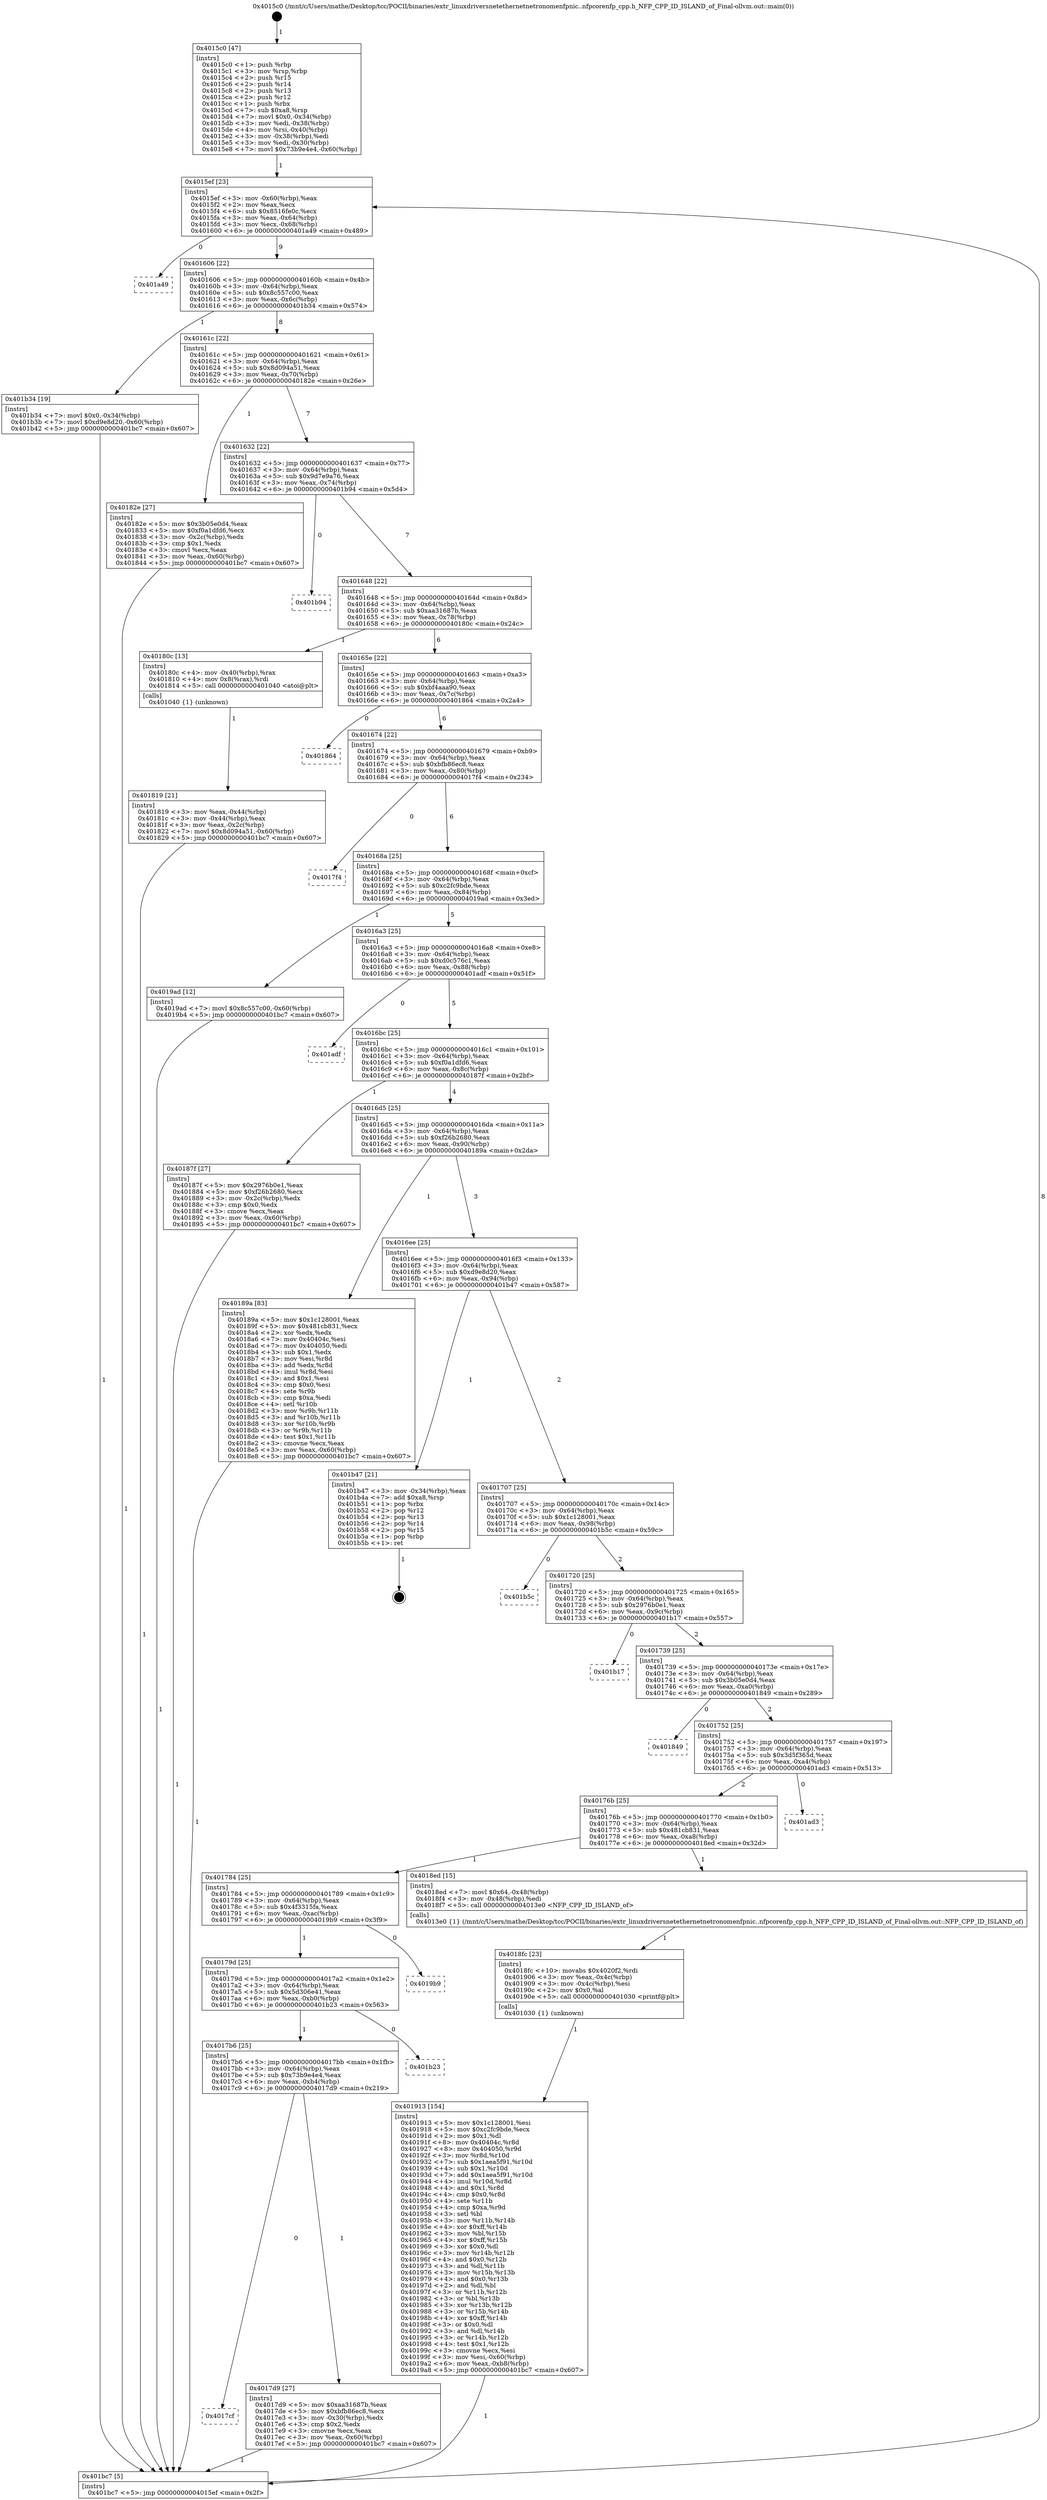 digraph "0x4015c0" {
  label = "0x4015c0 (/mnt/c/Users/mathe/Desktop/tcc/POCII/binaries/extr_linuxdriversnetethernetnetronomenfpnic..nfpcorenfp_cpp.h_NFP_CPP_ID_ISLAND_of_Final-ollvm.out::main(0))"
  labelloc = "t"
  node[shape=record]

  Entry [label="",width=0.3,height=0.3,shape=circle,fillcolor=black,style=filled]
  "0x4015ef" [label="{
     0x4015ef [23]\l
     | [instrs]\l
     &nbsp;&nbsp;0x4015ef \<+3\>: mov -0x60(%rbp),%eax\l
     &nbsp;&nbsp;0x4015f2 \<+2\>: mov %eax,%ecx\l
     &nbsp;&nbsp;0x4015f4 \<+6\>: sub $0x8516fe0c,%ecx\l
     &nbsp;&nbsp;0x4015fa \<+3\>: mov %eax,-0x64(%rbp)\l
     &nbsp;&nbsp;0x4015fd \<+3\>: mov %ecx,-0x68(%rbp)\l
     &nbsp;&nbsp;0x401600 \<+6\>: je 0000000000401a49 \<main+0x489\>\l
  }"]
  "0x401a49" [label="{
     0x401a49\l
  }", style=dashed]
  "0x401606" [label="{
     0x401606 [22]\l
     | [instrs]\l
     &nbsp;&nbsp;0x401606 \<+5\>: jmp 000000000040160b \<main+0x4b\>\l
     &nbsp;&nbsp;0x40160b \<+3\>: mov -0x64(%rbp),%eax\l
     &nbsp;&nbsp;0x40160e \<+5\>: sub $0x8c557c00,%eax\l
     &nbsp;&nbsp;0x401613 \<+3\>: mov %eax,-0x6c(%rbp)\l
     &nbsp;&nbsp;0x401616 \<+6\>: je 0000000000401b34 \<main+0x574\>\l
  }"]
  Exit [label="",width=0.3,height=0.3,shape=circle,fillcolor=black,style=filled,peripheries=2]
  "0x401b34" [label="{
     0x401b34 [19]\l
     | [instrs]\l
     &nbsp;&nbsp;0x401b34 \<+7\>: movl $0x0,-0x34(%rbp)\l
     &nbsp;&nbsp;0x401b3b \<+7\>: movl $0xd9e8d20,-0x60(%rbp)\l
     &nbsp;&nbsp;0x401b42 \<+5\>: jmp 0000000000401bc7 \<main+0x607\>\l
  }"]
  "0x40161c" [label="{
     0x40161c [22]\l
     | [instrs]\l
     &nbsp;&nbsp;0x40161c \<+5\>: jmp 0000000000401621 \<main+0x61\>\l
     &nbsp;&nbsp;0x401621 \<+3\>: mov -0x64(%rbp),%eax\l
     &nbsp;&nbsp;0x401624 \<+5\>: sub $0x8d094a51,%eax\l
     &nbsp;&nbsp;0x401629 \<+3\>: mov %eax,-0x70(%rbp)\l
     &nbsp;&nbsp;0x40162c \<+6\>: je 000000000040182e \<main+0x26e\>\l
  }"]
  "0x401913" [label="{
     0x401913 [154]\l
     | [instrs]\l
     &nbsp;&nbsp;0x401913 \<+5\>: mov $0x1c128001,%esi\l
     &nbsp;&nbsp;0x401918 \<+5\>: mov $0xc2fc9bde,%ecx\l
     &nbsp;&nbsp;0x40191d \<+2\>: mov $0x1,%dl\l
     &nbsp;&nbsp;0x40191f \<+8\>: mov 0x40404c,%r8d\l
     &nbsp;&nbsp;0x401927 \<+8\>: mov 0x404050,%r9d\l
     &nbsp;&nbsp;0x40192f \<+3\>: mov %r8d,%r10d\l
     &nbsp;&nbsp;0x401932 \<+7\>: sub $0x1aea5f91,%r10d\l
     &nbsp;&nbsp;0x401939 \<+4\>: sub $0x1,%r10d\l
     &nbsp;&nbsp;0x40193d \<+7\>: add $0x1aea5f91,%r10d\l
     &nbsp;&nbsp;0x401944 \<+4\>: imul %r10d,%r8d\l
     &nbsp;&nbsp;0x401948 \<+4\>: and $0x1,%r8d\l
     &nbsp;&nbsp;0x40194c \<+4\>: cmp $0x0,%r8d\l
     &nbsp;&nbsp;0x401950 \<+4\>: sete %r11b\l
     &nbsp;&nbsp;0x401954 \<+4\>: cmp $0xa,%r9d\l
     &nbsp;&nbsp;0x401958 \<+3\>: setl %bl\l
     &nbsp;&nbsp;0x40195b \<+3\>: mov %r11b,%r14b\l
     &nbsp;&nbsp;0x40195e \<+4\>: xor $0xff,%r14b\l
     &nbsp;&nbsp;0x401962 \<+3\>: mov %bl,%r15b\l
     &nbsp;&nbsp;0x401965 \<+4\>: xor $0xff,%r15b\l
     &nbsp;&nbsp;0x401969 \<+3\>: xor $0x0,%dl\l
     &nbsp;&nbsp;0x40196c \<+3\>: mov %r14b,%r12b\l
     &nbsp;&nbsp;0x40196f \<+4\>: and $0x0,%r12b\l
     &nbsp;&nbsp;0x401973 \<+3\>: and %dl,%r11b\l
     &nbsp;&nbsp;0x401976 \<+3\>: mov %r15b,%r13b\l
     &nbsp;&nbsp;0x401979 \<+4\>: and $0x0,%r13b\l
     &nbsp;&nbsp;0x40197d \<+2\>: and %dl,%bl\l
     &nbsp;&nbsp;0x40197f \<+3\>: or %r11b,%r12b\l
     &nbsp;&nbsp;0x401982 \<+3\>: or %bl,%r13b\l
     &nbsp;&nbsp;0x401985 \<+3\>: xor %r13b,%r12b\l
     &nbsp;&nbsp;0x401988 \<+3\>: or %r15b,%r14b\l
     &nbsp;&nbsp;0x40198b \<+4\>: xor $0xff,%r14b\l
     &nbsp;&nbsp;0x40198f \<+3\>: or $0x0,%dl\l
     &nbsp;&nbsp;0x401992 \<+3\>: and %dl,%r14b\l
     &nbsp;&nbsp;0x401995 \<+3\>: or %r14b,%r12b\l
     &nbsp;&nbsp;0x401998 \<+4\>: test $0x1,%r12b\l
     &nbsp;&nbsp;0x40199c \<+3\>: cmovne %ecx,%esi\l
     &nbsp;&nbsp;0x40199f \<+3\>: mov %esi,-0x60(%rbp)\l
     &nbsp;&nbsp;0x4019a2 \<+6\>: mov %eax,-0xb8(%rbp)\l
     &nbsp;&nbsp;0x4019a8 \<+5\>: jmp 0000000000401bc7 \<main+0x607\>\l
  }"]
  "0x40182e" [label="{
     0x40182e [27]\l
     | [instrs]\l
     &nbsp;&nbsp;0x40182e \<+5\>: mov $0x3b05e0d4,%eax\l
     &nbsp;&nbsp;0x401833 \<+5\>: mov $0xf0a1dfd6,%ecx\l
     &nbsp;&nbsp;0x401838 \<+3\>: mov -0x2c(%rbp),%edx\l
     &nbsp;&nbsp;0x40183b \<+3\>: cmp $0x1,%edx\l
     &nbsp;&nbsp;0x40183e \<+3\>: cmovl %ecx,%eax\l
     &nbsp;&nbsp;0x401841 \<+3\>: mov %eax,-0x60(%rbp)\l
     &nbsp;&nbsp;0x401844 \<+5\>: jmp 0000000000401bc7 \<main+0x607\>\l
  }"]
  "0x401632" [label="{
     0x401632 [22]\l
     | [instrs]\l
     &nbsp;&nbsp;0x401632 \<+5\>: jmp 0000000000401637 \<main+0x77\>\l
     &nbsp;&nbsp;0x401637 \<+3\>: mov -0x64(%rbp),%eax\l
     &nbsp;&nbsp;0x40163a \<+5\>: sub $0x9d7e9a76,%eax\l
     &nbsp;&nbsp;0x40163f \<+3\>: mov %eax,-0x74(%rbp)\l
     &nbsp;&nbsp;0x401642 \<+6\>: je 0000000000401b94 \<main+0x5d4\>\l
  }"]
  "0x4018fc" [label="{
     0x4018fc [23]\l
     | [instrs]\l
     &nbsp;&nbsp;0x4018fc \<+10\>: movabs $0x4020f2,%rdi\l
     &nbsp;&nbsp;0x401906 \<+3\>: mov %eax,-0x4c(%rbp)\l
     &nbsp;&nbsp;0x401909 \<+3\>: mov -0x4c(%rbp),%esi\l
     &nbsp;&nbsp;0x40190c \<+2\>: mov $0x0,%al\l
     &nbsp;&nbsp;0x40190e \<+5\>: call 0000000000401030 \<printf@plt\>\l
     | [calls]\l
     &nbsp;&nbsp;0x401030 \{1\} (unknown)\l
  }"]
  "0x401b94" [label="{
     0x401b94\l
  }", style=dashed]
  "0x401648" [label="{
     0x401648 [22]\l
     | [instrs]\l
     &nbsp;&nbsp;0x401648 \<+5\>: jmp 000000000040164d \<main+0x8d\>\l
     &nbsp;&nbsp;0x40164d \<+3\>: mov -0x64(%rbp),%eax\l
     &nbsp;&nbsp;0x401650 \<+5\>: sub $0xaa31687b,%eax\l
     &nbsp;&nbsp;0x401655 \<+3\>: mov %eax,-0x78(%rbp)\l
     &nbsp;&nbsp;0x401658 \<+6\>: je 000000000040180c \<main+0x24c\>\l
  }"]
  "0x401819" [label="{
     0x401819 [21]\l
     | [instrs]\l
     &nbsp;&nbsp;0x401819 \<+3\>: mov %eax,-0x44(%rbp)\l
     &nbsp;&nbsp;0x40181c \<+3\>: mov -0x44(%rbp),%eax\l
     &nbsp;&nbsp;0x40181f \<+3\>: mov %eax,-0x2c(%rbp)\l
     &nbsp;&nbsp;0x401822 \<+7\>: movl $0x8d094a51,-0x60(%rbp)\l
     &nbsp;&nbsp;0x401829 \<+5\>: jmp 0000000000401bc7 \<main+0x607\>\l
  }"]
  "0x40180c" [label="{
     0x40180c [13]\l
     | [instrs]\l
     &nbsp;&nbsp;0x40180c \<+4\>: mov -0x40(%rbp),%rax\l
     &nbsp;&nbsp;0x401810 \<+4\>: mov 0x8(%rax),%rdi\l
     &nbsp;&nbsp;0x401814 \<+5\>: call 0000000000401040 \<atoi@plt\>\l
     | [calls]\l
     &nbsp;&nbsp;0x401040 \{1\} (unknown)\l
  }"]
  "0x40165e" [label="{
     0x40165e [22]\l
     | [instrs]\l
     &nbsp;&nbsp;0x40165e \<+5\>: jmp 0000000000401663 \<main+0xa3\>\l
     &nbsp;&nbsp;0x401663 \<+3\>: mov -0x64(%rbp),%eax\l
     &nbsp;&nbsp;0x401666 \<+5\>: sub $0xbf4aaa90,%eax\l
     &nbsp;&nbsp;0x40166b \<+3\>: mov %eax,-0x7c(%rbp)\l
     &nbsp;&nbsp;0x40166e \<+6\>: je 0000000000401864 \<main+0x2a4\>\l
  }"]
  "0x4015c0" [label="{
     0x4015c0 [47]\l
     | [instrs]\l
     &nbsp;&nbsp;0x4015c0 \<+1\>: push %rbp\l
     &nbsp;&nbsp;0x4015c1 \<+3\>: mov %rsp,%rbp\l
     &nbsp;&nbsp;0x4015c4 \<+2\>: push %r15\l
     &nbsp;&nbsp;0x4015c6 \<+2\>: push %r14\l
     &nbsp;&nbsp;0x4015c8 \<+2\>: push %r13\l
     &nbsp;&nbsp;0x4015ca \<+2\>: push %r12\l
     &nbsp;&nbsp;0x4015cc \<+1\>: push %rbx\l
     &nbsp;&nbsp;0x4015cd \<+7\>: sub $0xa8,%rsp\l
     &nbsp;&nbsp;0x4015d4 \<+7\>: movl $0x0,-0x34(%rbp)\l
     &nbsp;&nbsp;0x4015db \<+3\>: mov %edi,-0x38(%rbp)\l
     &nbsp;&nbsp;0x4015de \<+4\>: mov %rsi,-0x40(%rbp)\l
     &nbsp;&nbsp;0x4015e2 \<+3\>: mov -0x38(%rbp),%edi\l
     &nbsp;&nbsp;0x4015e5 \<+3\>: mov %edi,-0x30(%rbp)\l
     &nbsp;&nbsp;0x4015e8 \<+7\>: movl $0x73b9e4e4,-0x60(%rbp)\l
  }"]
  "0x401864" [label="{
     0x401864\l
  }", style=dashed]
  "0x401674" [label="{
     0x401674 [22]\l
     | [instrs]\l
     &nbsp;&nbsp;0x401674 \<+5\>: jmp 0000000000401679 \<main+0xb9\>\l
     &nbsp;&nbsp;0x401679 \<+3\>: mov -0x64(%rbp),%eax\l
     &nbsp;&nbsp;0x40167c \<+5\>: sub $0xbfb86ec8,%eax\l
     &nbsp;&nbsp;0x401681 \<+3\>: mov %eax,-0x80(%rbp)\l
     &nbsp;&nbsp;0x401684 \<+6\>: je 00000000004017f4 \<main+0x234\>\l
  }"]
  "0x401bc7" [label="{
     0x401bc7 [5]\l
     | [instrs]\l
     &nbsp;&nbsp;0x401bc7 \<+5\>: jmp 00000000004015ef \<main+0x2f\>\l
  }"]
  "0x4017f4" [label="{
     0x4017f4\l
  }", style=dashed]
  "0x40168a" [label="{
     0x40168a [25]\l
     | [instrs]\l
     &nbsp;&nbsp;0x40168a \<+5\>: jmp 000000000040168f \<main+0xcf\>\l
     &nbsp;&nbsp;0x40168f \<+3\>: mov -0x64(%rbp),%eax\l
     &nbsp;&nbsp;0x401692 \<+5\>: sub $0xc2fc9bde,%eax\l
     &nbsp;&nbsp;0x401697 \<+6\>: mov %eax,-0x84(%rbp)\l
     &nbsp;&nbsp;0x40169d \<+6\>: je 00000000004019ad \<main+0x3ed\>\l
  }"]
  "0x4017cf" [label="{
     0x4017cf\l
  }", style=dashed]
  "0x4019ad" [label="{
     0x4019ad [12]\l
     | [instrs]\l
     &nbsp;&nbsp;0x4019ad \<+7\>: movl $0x8c557c00,-0x60(%rbp)\l
     &nbsp;&nbsp;0x4019b4 \<+5\>: jmp 0000000000401bc7 \<main+0x607\>\l
  }"]
  "0x4016a3" [label="{
     0x4016a3 [25]\l
     | [instrs]\l
     &nbsp;&nbsp;0x4016a3 \<+5\>: jmp 00000000004016a8 \<main+0xe8\>\l
     &nbsp;&nbsp;0x4016a8 \<+3\>: mov -0x64(%rbp),%eax\l
     &nbsp;&nbsp;0x4016ab \<+5\>: sub $0xd0c576c1,%eax\l
     &nbsp;&nbsp;0x4016b0 \<+6\>: mov %eax,-0x88(%rbp)\l
     &nbsp;&nbsp;0x4016b6 \<+6\>: je 0000000000401adf \<main+0x51f\>\l
  }"]
  "0x4017d9" [label="{
     0x4017d9 [27]\l
     | [instrs]\l
     &nbsp;&nbsp;0x4017d9 \<+5\>: mov $0xaa31687b,%eax\l
     &nbsp;&nbsp;0x4017de \<+5\>: mov $0xbfb86ec8,%ecx\l
     &nbsp;&nbsp;0x4017e3 \<+3\>: mov -0x30(%rbp),%edx\l
     &nbsp;&nbsp;0x4017e6 \<+3\>: cmp $0x2,%edx\l
     &nbsp;&nbsp;0x4017e9 \<+3\>: cmovne %ecx,%eax\l
     &nbsp;&nbsp;0x4017ec \<+3\>: mov %eax,-0x60(%rbp)\l
     &nbsp;&nbsp;0x4017ef \<+5\>: jmp 0000000000401bc7 \<main+0x607\>\l
  }"]
  "0x401adf" [label="{
     0x401adf\l
  }", style=dashed]
  "0x4016bc" [label="{
     0x4016bc [25]\l
     | [instrs]\l
     &nbsp;&nbsp;0x4016bc \<+5\>: jmp 00000000004016c1 \<main+0x101\>\l
     &nbsp;&nbsp;0x4016c1 \<+3\>: mov -0x64(%rbp),%eax\l
     &nbsp;&nbsp;0x4016c4 \<+5\>: sub $0xf0a1dfd6,%eax\l
     &nbsp;&nbsp;0x4016c9 \<+6\>: mov %eax,-0x8c(%rbp)\l
     &nbsp;&nbsp;0x4016cf \<+6\>: je 000000000040187f \<main+0x2bf\>\l
  }"]
  "0x4017b6" [label="{
     0x4017b6 [25]\l
     | [instrs]\l
     &nbsp;&nbsp;0x4017b6 \<+5\>: jmp 00000000004017bb \<main+0x1fb\>\l
     &nbsp;&nbsp;0x4017bb \<+3\>: mov -0x64(%rbp),%eax\l
     &nbsp;&nbsp;0x4017be \<+5\>: sub $0x73b9e4e4,%eax\l
     &nbsp;&nbsp;0x4017c3 \<+6\>: mov %eax,-0xb4(%rbp)\l
     &nbsp;&nbsp;0x4017c9 \<+6\>: je 00000000004017d9 \<main+0x219\>\l
  }"]
  "0x40187f" [label="{
     0x40187f [27]\l
     | [instrs]\l
     &nbsp;&nbsp;0x40187f \<+5\>: mov $0x2976b0e1,%eax\l
     &nbsp;&nbsp;0x401884 \<+5\>: mov $0xf26b2680,%ecx\l
     &nbsp;&nbsp;0x401889 \<+3\>: mov -0x2c(%rbp),%edx\l
     &nbsp;&nbsp;0x40188c \<+3\>: cmp $0x0,%edx\l
     &nbsp;&nbsp;0x40188f \<+3\>: cmove %ecx,%eax\l
     &nbsp;&nbsp;0x401892 \<+3\>: mov %eax,-0x60(%rbp)\l
     &nbsp;&nbsp;0x401895 \<+5\>: jmp 0000000000401bc7 \<main+0x607\>\l
  }"]
  "0x4016d5" [label="{
     0x4016d5 [25]\l
     | [instrs]\l
     &nbsp;&nbsp;0x4016d5 \<+5\>: jmp 00000000004016da \<main+0x11a\>\l
     &nbsp;&nbsp;0x4016da \<+3\>: mov -0x64(%rbp),%eax\l
     &nbsp;&nbsp;0x4016dd \<+5\>: sub $0xf26b2680,%eax\l
     &nbsp;&nbsp;0x4016e2 \<+6\>: mov %eax,-0x90(%rbp)\l
     &nbsp;&nbsp;0x4016e8 \<+6\>: je 000000000040189a \<main+0x2da\>\l
  }"]
  "0x401b23" [label="{
     0x401b23\l
  }", style=dashed]
  "0x40189a" [label="{
     0x40189a [83]\l
     | [instrs]\l
     &nbsp;&nbsp;0x40189a \<+5\>: mov $0x1c128001,%eax\l
     &nbsp;&nbsp;0x40189f \<+5\>: mov $0x481cb831,%ecx\l
     &nbsp;&nbsp;0x4018a4 \<+2\>: xor %edx,%edx\l
     &nbsp;&nbsp;0x4018a6 \<+7\>: mov 0x40404c,%esi\l
     &nbsp;&nbsp;0x4018ad \<+7\>: mov 0x404050,%edi\l
     &nbsp;&nbsp;0x4018b4 \<+3\>: sub $0x1,%edx\l
     &nbsp;&nbsp;0x4018b7 \<+3\>: mov %esi,%r8d\l
     &nbsp;&nbsp;0x4018ba \<+3\>: add %edx,%r8d\l
     &nbsp;&nbsp;0x4018bd \<+4\>: imul %r8d,%esi\l
     &nbsp;&nbsp;0x4018c1 \<+3\>: and $0x1,%esi\l
     &nbsp;&nbsp;0x4018c4 \<+3\>: cmp $0x0,%esi\l
     &nbsp;&nbsp;0x4018c7 \<+4\>: sete %r9b\l
     &nbsp;&nbsp;0x4018cb \<+3\>: cmp $0xa,%edi\l
     &nbsp;&nbsp;0x4018ce \<+4\>: setl %r10b\l
     &nbsp;&nbsp;0x4018d2 \<+3\>: mov %r9b,%r11b\l
     &nbsp;&nbsp;0x4018d5 \<+3\>: and %r10b,%r11b\l
     &nbsp;&nbsp;0x4018d8 \<+3\>: xor %r10b,%r9b\l
     &nbsp;&nbsp;0x4018db \<+3\>: or %r9b,%r11b\l
     &nbsp;&nbsp;0x4018de \<+4\>: test $0x1,%r11b\l
     &nbsp;&nbsp;0x4018e2 \<+3\>: cmovne %ecx,%eax\l
     &nbsp;&nbsp;0x4018e5 \<+3\>: mov %eax,-0x60(%rbp)\l
     &nbsp;&nbsp;0x4018e8 \<+5\>: jmp 0000000000401bc7 \<main+0x607\>\l
  }"]
  "0x4016ee" [label="{
     0x4016ee [25]\l
     | [instrs]\l
     &nbsp;&nbsp;0x4016ee \<+5\>: jmp 00000000004016f3 \<main+0x133\>\l
     &nbsp;&nbsp;0x4016f3 \<+3\>: mov -0x64(%rbp),%eax\l
     &nbsp;&nbsp;0x4016f6 \<+5\>: sub $0xd9e8d20,%eax\l
     &nbsp;&nbsp;0x4016fb \<+6\>: mov %eax,-0x94(%rbp)\l
     &nbsp;&nbsp;0x401701 \<+6\>: je 0000000000401b47 \<main+0x587\>\l
  }"]
  "0x40179d" [label="{
     0x40179d [25]\l
     | [instrs]\l
     &nbsp;&nbsp;0x40179d \<+5\>: jmp 00000000004017a2 \<main+0x1e2\>\l
     &nbsp;&nbsp;0x4017a2 \<+3\>: mov -0x64(%rbp),%eax\l
     &nbsp;&nbsp;0x4017a5 \<+5\>: sub $0x5d306e41,%eax\l
     &nbsp;&nbsp;0x4017aa \<+6\>: mov %eax,-0xb0(%rbp)\l
     &nbsp;&nbsp;0x4017b0 \<+6\>: je 0000000000401b23 \<main+0x563\>\l
  }"]
  "0x401b47" [label="{
     0x401b47 [21]\l
     | [instrs]\l
     &nbsp;&nbsp;0x401b47 \<+3\>: mov -0x34(%rbp),%eax\l
     &nbsp;&nbsp;0x401b4a \<+7\>: add $0xa8,%rsp\l
     &nbsp;&nbsp;0x401b51 \<+1\>: pop %rbx\l
     &nbsp;&nbsp;0x401b52 \<+2\>: pop %r12\l
     &nbsp;&nbsp;0x401b54 \<+2\>: pop %r13\l
     &nbsp;&nbsp;0x401b56 \<+2\>: pop %r14\l
     &nbsp;&nbsp;0x401b58 \<+2\>: pop %r15\l
     &nbsp;&nbsp;0x401b5a \<+1\>: pop %rbp\l
     &nbsp;&nbsp;0x401b5b \<+1\>: ret\l
  }"]
  "0x401707" [label="{
     0x401707 [25]\l
     | [instrs]\l
     &nbsp;&nbsp;0x401707 \<+5\>: jmp 000000000040170c \<main+0x14c\>\l
     &nbsp;&nbsp;0x40170c \<+3\>: mov -0x64(%rbp),%eax\l
     &nbsp;&nbsp;0x40170f \<+5\>: sub $0x1c128001,%eax\l
     &nbsp;&nbsp;0x401714 \<+6\>: mov %eax,-0x98(%rbp)\l
     &nbsp;&nbsp;0x40171a \<+6\>: je 0000000000401b5c \<main+0x59c\>\l
  }"]
  "0x4019b9" [label="{
     0x4019b9\l
  }", style=dashed]
  "0x401b5c" [label="{
     0x401b5c\l
  }", style=dashed]
  "0x401720" [label="{
     0x401720 [25]\l
     | [instrs]\l
     &nbsp;&nbsp;0x401720 \<+5\>: jmp 0000000000401725 \<main+0x165\>\l
     &nbsp;&nbsp;0x401725 \<+3\>: mov -0x64(%rbp),%eax\l
     &nbsp;&nbsp;0x401728 \<+5\>: sub $0x2976b0e1,%eax\l
     &nbsp;&nbsp;0x40172d \<+6\>: mov %eax,-0x9c(%rbp)\l
     &nbsp;&nbsp;0x401733 \<+6\>: je 0000000000401b17 \<main+0x557\>\l
  }"]
  "0x401784" [label="{
     0x401784 [25]\l
     | [instrs]\l
     &nbsp;&nbsp;0x401784 \<+5\>: jmp 0000000000401789 \<main+0x1c9\>\l
     &nbsp;&nbsp;0x401789 \<+3\>: mov -0x64(%rbp),%eax\l
     &nbsp;&nbsp;0x40178c \<+5\>: sub $0x4f3315fa,%eax\l
     &nbsp;&nbsp;0x401791 \<+6\>: mov %eax,-0xac(%rbp)\l
     &nbsp;&nbsp;0x401797 \<+6\>: je 00000000004019b9 \<main+0x3f9\>\l
  }"]
  "0x401b17" [label="{
     0x401b17\l
  }", style=dashed]
  "0x401739" [label="{
     0x401739 [25]\l
     | [instrs]\l
     &nbsp;&nbsp;0x401739 \<+5\>: jmp 000000000040173e \<main+0x17e\>\l
     &nbsp;&nbsp;0x40173e \<+3\>: mov -0x64(%rbp),%eax\l
     &nbsp;&nbsp;0x401741 \<+5\>: sub $0x3b05e0d4,%eax\l
     &nbsp;&nbsp;0x401746 \<+6\>: mov %eax,-0xa0(%rbp)\l
     &nbsp;&nbsp;0x40174c \<+6\>: je 0000000000401849 \<main+0x289\>\l
  }"]
  "0x4018ed" [label="{
     0x4018ed [15]\l
     | [instrs]\l
     &nbsp;&nbsp;0x4018ed \<+7\>: movl $0x64,-0x48(%rbp)\l
     &nbsp;&nbsp;0x4018f4 \<+3\>: mov -0x48(%rbp),%edi\l
     &nbsp;&nbsp;0x4018f7 \<+5\>: call 00000000004013e0 \<NFP_CPP_ID_ISLAND_of\>\l
     | [calls]\l
     &nbsp;&nbsp;0x4013e0 \{1\} (/mnt/c/Users/mathe/Desktop/tcc/POCII/binaries/extr_linuxdriversnetethernetnetronomenfpnic..nfpcorenfp_cpp.h_NFP_CPP_ID_ISLAND_of_Final-ollvm.out::NFP_CPP_ID_ISLAND_of)\l
  }"]
  "0x401849" [label="{
     0x401849\l
  }", style=dashed]
  "0x401752" [label="{
     0x401752 [25]\l
     | [instrs]\l
     &nbsp;&nbsp;0x401752 \<+5\>: jmp 0000000000401757 \<main+0x197\>\l
     &nbsp;&nbsp;0x401757 \<+3\>: mov -0x64(%rbp),%eax\l
     &nbsp;&nbsp;0x40175a \<+5\>: sub $0x3d5f365d,%eax\l
     &nbsp;&nbsp;0x40175f \<+6\>: mov %eax,-0xa4(%rbp)\l
     &nbsp;&nbsp;0x401765 \<+6\>: je 0000000000401ad3 \<main+0x513\>\l
  }"]
  "0x40176b" [label="{
     0x40176b [25]\l
     | [instrs]\l
     &nbsp;&nbsp;0x40176b \<+5\>: jmp 0000000000401770 \<main+0x1b0\>\l
     &nbsp;&nbsp;0x401770 \<+3\>: mov -0x64(%rbp),%eax\l
     &nbsp;&nbsp;0x401773 \<+5\>: sub $0x481cb831,%eax\l
     &nbsp;&nbsp;0x401778 \<+6\>: mov %eax,-0xa8(%rbp)\l
     &nbsp;&nbsp;0x40177e \<+6\>: je 00000000004018ed \<main+0x32d\>\l
  }"]
  "0x401ad3" [label="{
     0x401ad3\l
  }", style=dashed]
  Entry -> "0x4015c0" [label=" 1"]
  "0x4015ef" -> "0x401a49" [label=" 0"]
  "0x4015ef" -> "0x401606" [label=" 9"]
  "0x401b47" -> Exit [label=" 1"]
  "0x401606" -> "0x401b34" [label=" 1"]
  "0x401606" -> "0x40161c" [label=" 8"]
  "0x401b34" -> "0x401bc7" [label=" 1"]
  "0x40161c" -> "0x40182e" [label=" 1"]
  "0x40161c" -> "0x401632" [label=" 7"]
  "0x4019ad" -> "0x401bc7" [label=" 1"]
  "0x401632" -> "0x401b94" [label=" 0"]
  "0x401632" -> "0x401648" [label=" 7"]
  "0x401913" -> "0x401bc7" [label=" 1"]
  "0x401648" -> "0x40180c" [label=" 1"]
  "0x401648" -> "0x40165e" [label=" 6"]
  "0x4018fc" -> "0x401913" [label=" 1"]
  "0x40165e" -> "0x401864" [label=" 0"]
  "0x40165e" -> "0x401674" [label=" 6"]
  "0x4018ed" -> "0x4018fc" [label=" 1"]
  "0x401674" -> "0x4017f4" [label=" 0"]
  "0x401674" -> "0x40168a" [label=" 6"]
  "0x40189a" -> "0x401bc7" [label=" 1"]
  "0x40168a" -> "0x4019ad" [label=" 1"]
  "0x40168a" -> "0x4016a3" [label=" 5"]
  "0x40187f" -> "0x401bc7" [label=" 1"]
  "0x4016a3" -> "0x401adf" [label=" 0"]
  "0x4016a3" -> "0x4016bc" [label=" 5"]
  "0x40182e" -> "0x401bc7" [label=" 1"]
  "0x4016bc" -> "0x40187f" [label=" 1"]
  "0x4016bc" -> "0x4016d5" [label=" 4"]
  "0x40180c" -> "0x401819" [label=" 1"]
  "0x4016d5" -> "0x40189a" [label=" 1"]
  "0x4016d5" -> "0x4016ee" [label=" 3"]
  "0x401bc7" -> "0x4015ef" [label=" 8"]
  "0x4016ee" -> "0x401b47" [label=" 1"]
  "0x4016ee" -> "0x401707" [label=" 2"]
  "0x4017d9" -> "0x401bc7" [label=" 1"]
  "0x401707" -> "0x401b5c" [label=" 0"]
  "0x401707" -> "0x401720" [label=" 2"]
  "0x4017b6" -> "0x4017cf" [label=" 0"]
  "0x401720" -> "0x401b17" [label=" 0"]
  "0x401720" -> "0x401739" [label=" 2"]
  "0x401819" -> "0x401bc7" [label=" 1"]
  "0x401739" -> "0x401849" [label=" 0"]
  "0x401739" -> "0x401752" [label=" 2"]
  "0x40179d" -> "0x4017b6" [label=" 1"]
  "0x401752" -> "0x401ad3" [label=" 0"]
  "0x401752" -> "0x40176b" [label=" 2"]
  "0x40179d" -> "0x401b23" [label=" 0"]
  "0x40176b" -> "0x4018ed" [label=" 1"]
  "0x40176b" -> "0x401784" [label=" 1"]
  "0x4017b6" -> "0x4017d9" [label=" 1"]
  "0x401784" -> "0x4019b9" [label=" 0"]
  "0x401784" -> "0x40179d" [label=" 1"]
  "0x4015c0" -> "0x4015ef" [label=" 1"]
}
